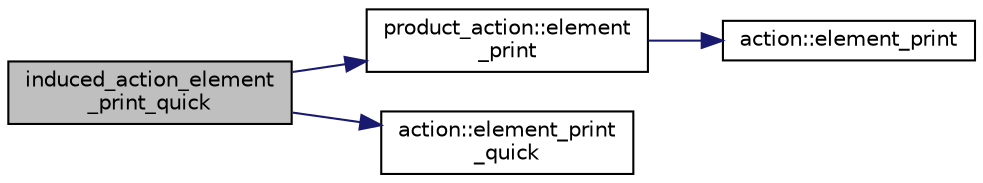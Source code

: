 digraph "induced_action_element_print_quick"
{
  edge [fontname="Helvetica",fontsize="10",labelfontname="Helvetica",labelfontsize="10"];
  node [fontname="Helvetica",fontsize="10",shape=record];
  rankdir="LR";
  Node5099 [label="induced_action_element\l_print_quick",height=0.2,width=0.4,color="black", fillcolor="grey75", style="filled", fontcolor="black"];
  Node5099 -> Node5100 [color="midnightblue",fontsize="10",style="solid",fontname="Helvetica"];
  Node5100 [label="product_action::element\l_print",height=0.2,width=0.4,color="black", fillcolor="white", style="filled",URL="$d8/d74/classproduct__action.html#af6ab3c458fef73b32a1467b90d1ec0bf"];
  Node5100 -> Node5101 [color="midnightblue",fontsize="10",style="solid",fontname="Helvetica"];
  Node5101 [label="action::element_print",height=0.2,width=0.4,color="black", fillcolor="white", style="filled",URL="$d2/d86/classaction.html#ae38c3ef3c1125213733d63c6fc3c40cd"];
  Node5099 -> Node5102 [color="midnightblue",fontsize="10",style="solid",fontname="Helvetica"];
  Node5102 [label="action::element_print\l_quick",height=0.2,width=0.4,color="black", fillcolor="white", style="filled",URL="$d2/d86/classaction.html#a4844680cf6750396f76494a28655265b"];
}
